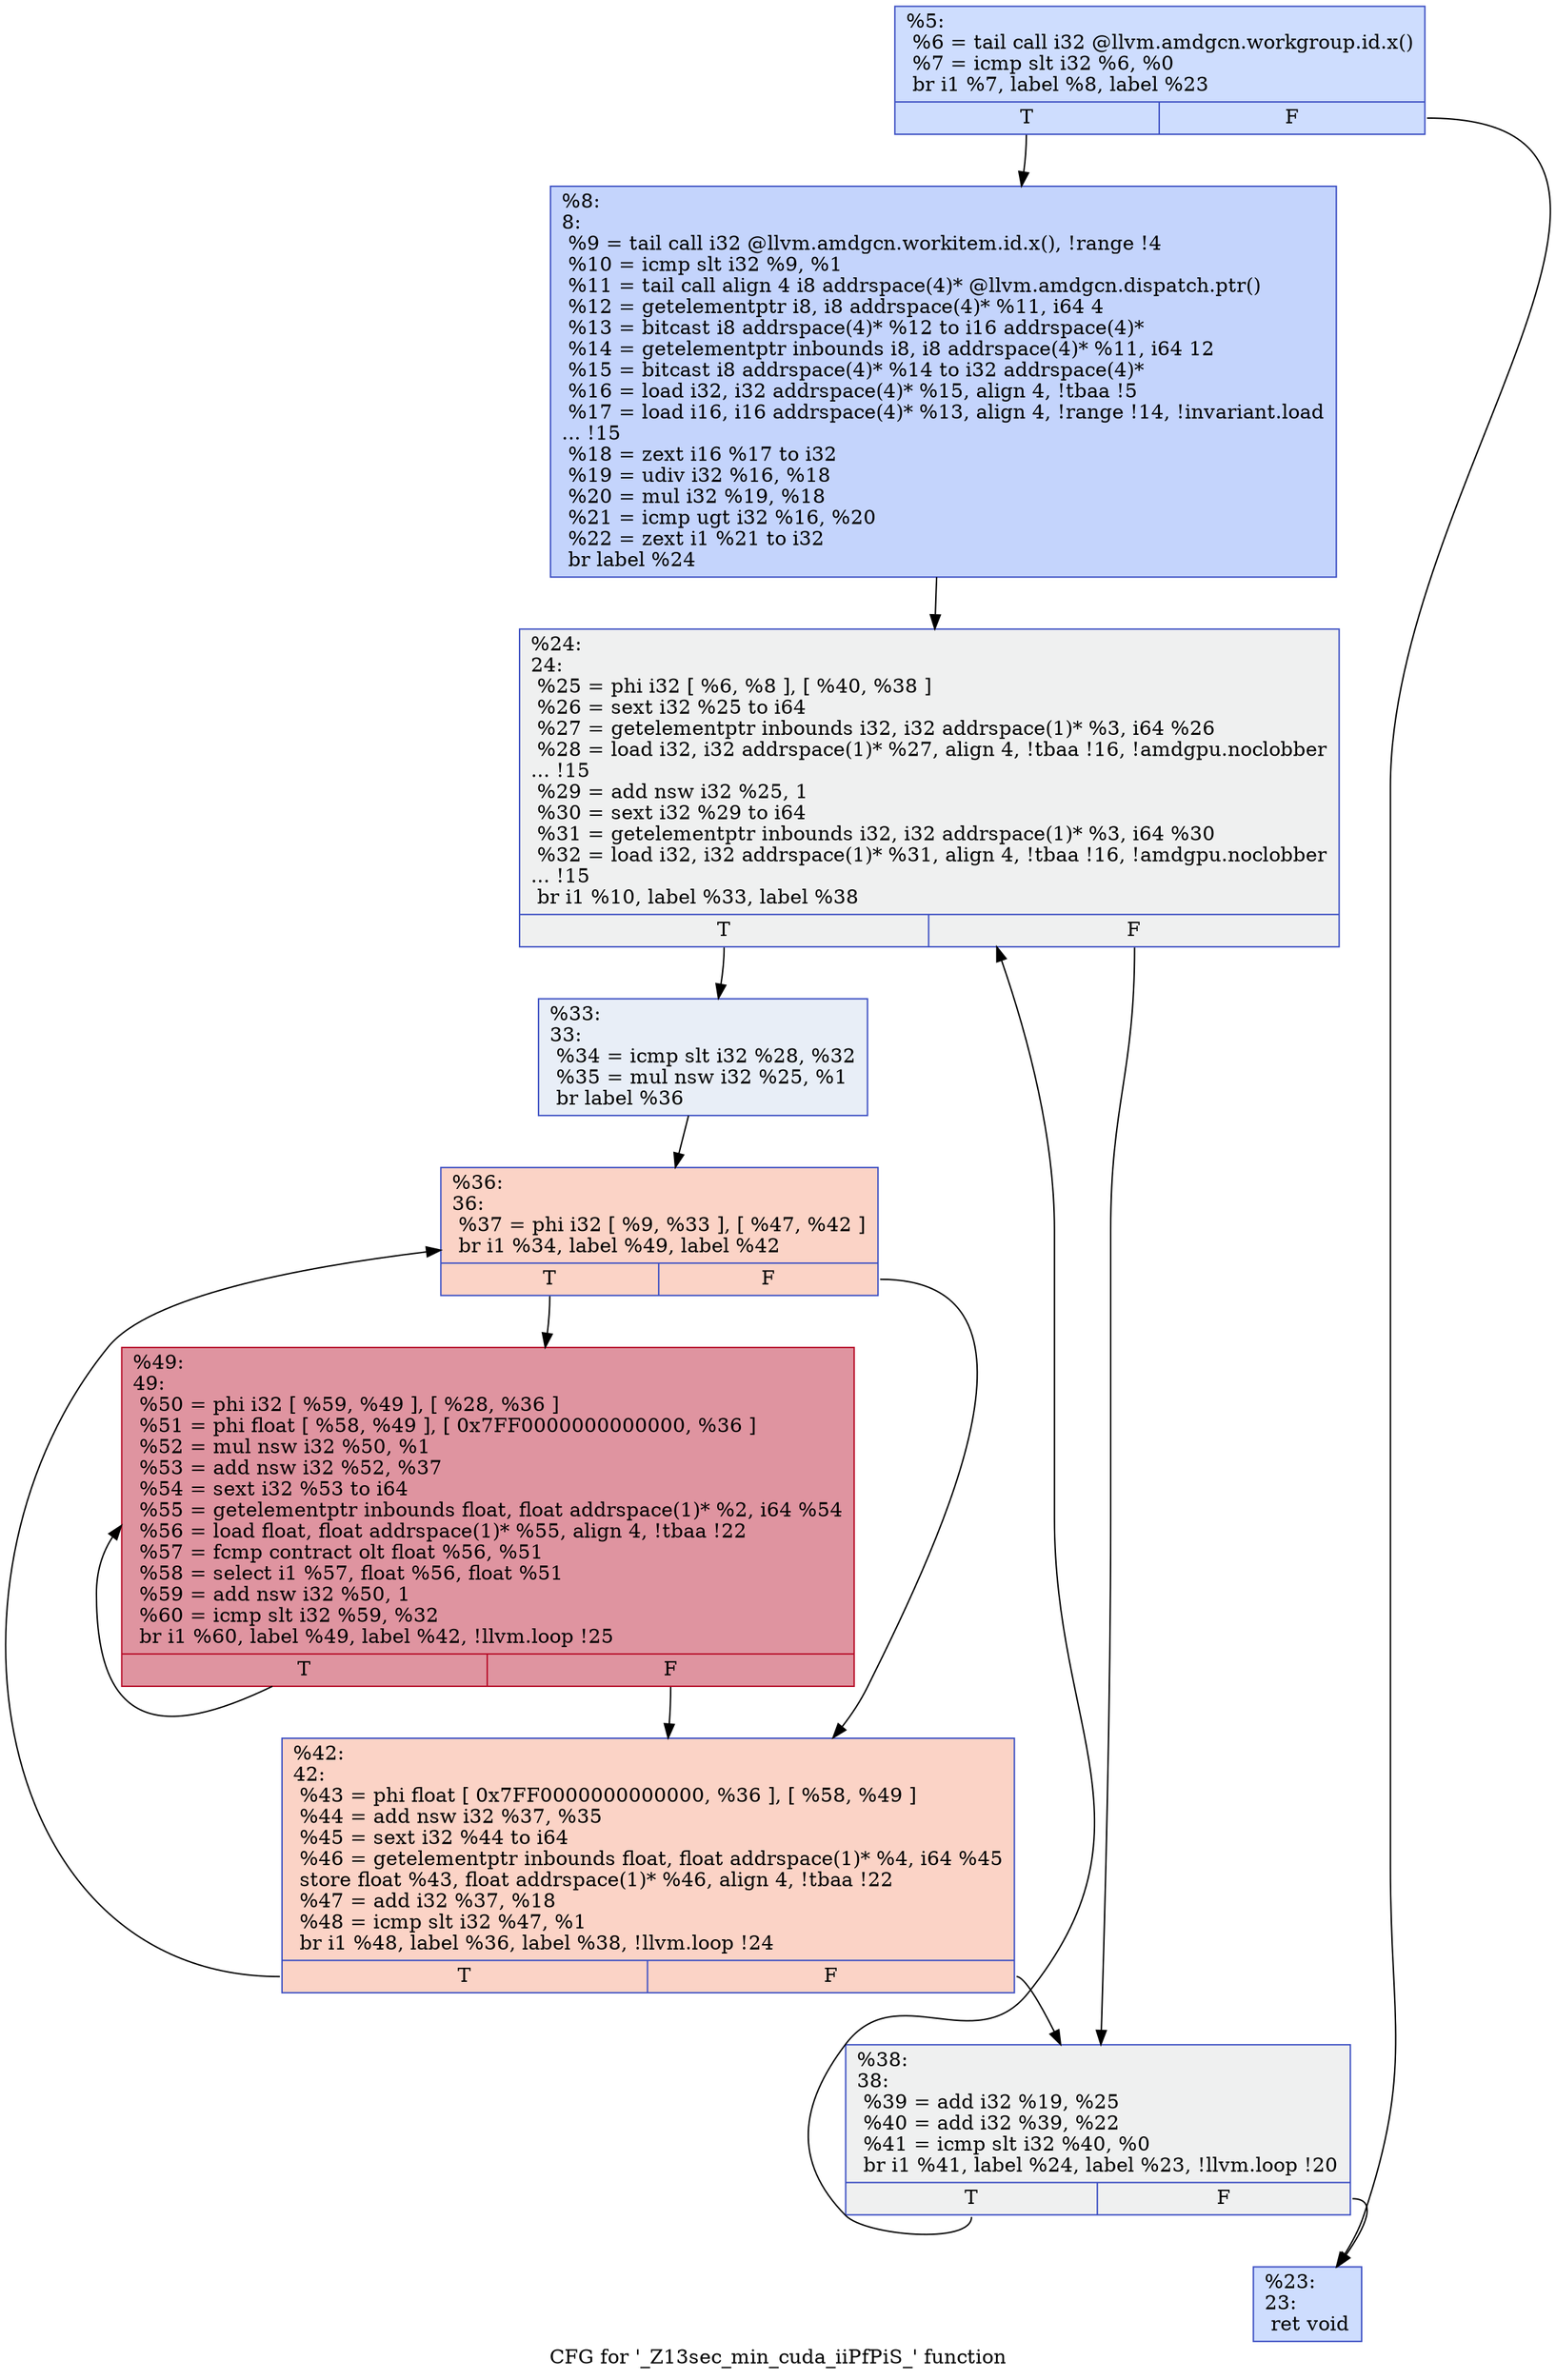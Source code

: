 digraph "CFG for '_Z13sec_min_cuda_iiPfPiS_' function" {
	label="CFG for '_Z13sec_min_cuda_iiPfPiS_' function";

	Node0x49e9af0 [shape=record,color="#3d50c3ff", style=filled, fillcolor="#8fb1fe70",label="{%5:\l  %6 = tail call i32 @llvm.amdgcn.workgroup.id.x()\l  %7 = icmp slt i32 %6, %0\l  br i1 %7, label %8, label %23\l|{<s0>T|<s1>F}}"];
	Node0x49e9af0:s0 -> Node0x49e9d30;
	Node0x49e9af0:s1 -> Node0x49e9dc0;
	Node0x49e9d30 [shape=record,color="#3d50c3ff", style=filled, fillcolor="#7a9df870",label="{%8:\l8:                                                \l  %9 = tail call i32 @llvm.amdgcn.workitem.id.x(), !range !4\l  %10 = icmp slt i32 %9, %1\l  %11 = tail call align 4 i8 addrspace(4)* @llvm.amdgcn.dispatch.ptr()\l  %12 = getelementptr i8, i8 addrspace(4)* %11, i64 4\l  %13 = bitcast i8 addrspace(4)* %12 to i16 addrspace(4)*\l  %14 = getelementptr inbounds i8, i8 addrspace(4)* %11, i64 12\l  %15 = bitcast i8 addrspace(4)* %14 to i32 addrspace(4)*\l  %16 = load i32, i32 addrspace(4)* %15, align 4, !tbaa !5\l  %17 = load i16, i16 addrspace(4)* %13, align 4, !range !14, !invariant.load\l... !15\l  %18 = zext i16 %17 to i32\l  %19 = udiv i32 %16, %18\l  %20 = mul i32 %19, %18\l  %21 = icmp ugt i32 %16, %20\l  %22 = zext i1 %21 to i32\l  br label %24\l}"];
	Node0x49e9d30 -> Node0x49ec080;
	Node0x49e9dc0 [shape=record,color="#3d50c3ff", style=filled, fillcolor="#8fb1fe70",label="{%23:\l23:                                               \l  ret void\l}"];
	Node0x49ec080 [shape=record,color="#3d50c3ff", style=filled, fillcolor="#dbdcde70",label="{%24:\l24:                                               \l  %25 = phi i32 [ %6, %8 ], [ %40, %38 ]\l  %26 = sext i32 %25 to i64\l  %27 = getelementptr inbounds i32, i32 addrspace(1)* %3, i64 %26\l  %28 = load i32, i32 addrspace(1)* %27, align 4, !tbaa !16, !amdgpu.noclobber\l... !15\l  %29 = add nsw i32 %25, 1\l  %30 = sext i32 %29 to i64\l  %31 = getelementptr inbounds i32, i32 addrspace(1)* %3, i64 %30\l  %32 = load i32, i32 addrspace(1)* %31, align 4, !tbaa !16, !amdgpu.noclobber\l... !15\l  br i1 %10, label %33, label %38\l|{<s0>T|<s1>F}}"];
	Node0x49ec080:s0 -> Node0x49eb9e0;
	Node0x49ec080:s1 -> Node0x49ec1d0;
	Node0x49eb9e0 [shape=record,color="#3d50c3ff", style=filled, fillcolor="#cbd8ee70",label="{%33:\l33:                                               \l  %34 = icmp slt i32 %28, %32\l  %35 = mul nsw i32 %25, %1\l  br label %36\l}"];
	Node0x49eb9e0 -> Node0x49eba70;
	Node0x49eba70 [shape=record,color="#3d50c3ff", style=filled, fillcolor="#f59c7d70",label="{%36:\l36:                                               \l  %37 = phi i32 [ %9, %33 ], [ %47, %42 ]\l  br i1 %34, label %49, label %42\l|{<s0>T|<s1>F}}"];
	Node0x49eba70:s0 -> Node0x49eda00;
	Node0x49eba70:s1 -> Node0x49ed8c0;
	Node0x49ec1d0 [shape=record,color="#3d50c3ff", style=filled, fillcolor="#dbdcde70",label="{%38:\l38:                                               \l  %39 = add i32 %19, %25\l  %40 = add i32 %39, %22\l  %41 = icmp slt i32 %40, %0\l  br i1 %41, label %24, label %23, !llvm.loop !20\l|{<s0>T|<s1>F}}"];
	Node0x49ec1d0:s0 -> Node0x49ec080;
	Node0x49ec1d0:s1 -> Node0x49e9dc0;
	Node0x49ed8c0 [shape=record,color="#3d50c3ff", style=filled, fillcolor="#f59c7d70",label="{%42:\l42:                                               \l  %43 = phi float [ 0x7FF0000000000000, %36 ], [ %58, %49 ]\l  %44 = add nsw i32 %37, %35\l  %45 = sext i32 %44 to i64\l  %46 = getelementptr inbounds float, float addrspace(1)* %4, i64 %45\l  store float %43, float addrspace(1)* %46, align 4, !tbaa !22\l  %47 = add i32 %37, %18\l  %48 = icmp slt i32 %47, %1\l  br i1 %48, label %36, label %38, !llvm.loop !24\l|{<s0>T|<s1>F}}"];
	Node0x49ed8c0:s0 -> Node0x49eba70;
	Node0x49ed8c0:s1 -> Node0x49ec1d0;
	Node0x49eda00 [shape=record,color="#b70d28ff", style=filled, fillcolor="#b70d2870",label="{%49:\l49:                                               \l  %50 = phi i32 [ %59, %49 ], [ %28, %36 ]\l  %51 = phi float [ %58, %49 ], [ 0x7FF0000000000000, %36 ]\l  %52 = mul nsw i32 %50, %1\l  %53 = add nsw i32 %52, %37\l  %54 = sext i32 %53 to i64\l  %55 = getelementptr inbounds float, float addrspace(1)* %2, i64 %54\l  %56 = load float, float addrspace(1)* %55, align 4, !tbaa !22\l  %57 = fcmp contract olt float %56, %51\l  %58 = select i1 %57, float %56, float %51\l  %59 = add nsw i32 %50, 1\l  %60 = icmp slt i32 %59, %32\l  br i1 %60, label %49, label %42, !llvm.loop !25\l|{<s0>T|<s1>F}}"];
	Node0x49eda00:s0 -> Node0x49eda00;
	Node0x49eda00:s1 -> Node0x49ed8c0;
}
